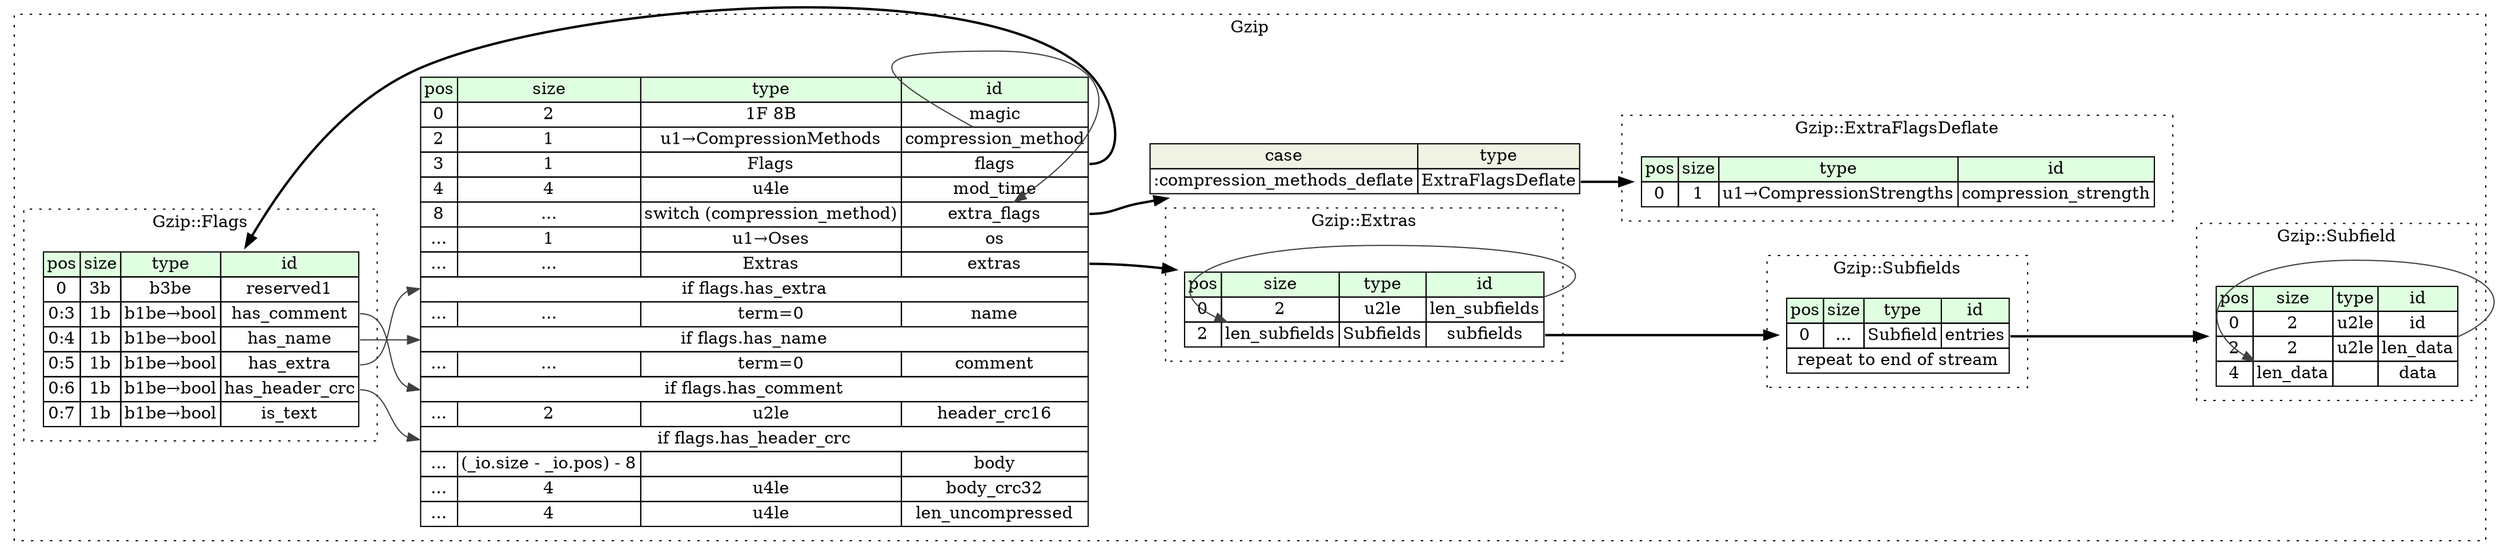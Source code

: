 digraph {
	rankdir=LR;
	node [shape=plaintext];
	subgraph cluster__gzip {
		label="Gzip";
		graph[style=dotted];

		gzip__seq [label=<<TABLE BORDER="0" CELLBORDER="1" CELLSPACING="0">
			<TR><TD BGCOLOR="#E0FFE0">pos</TD><TD BGCOLOR="#E0FFE0">size</TD><TD BGCOLOR="#E0FFE0">type</TD><TD BGCOLOR="#E0FFE0">id</TD></TR>
			<TR><TD PORT="magic_pos">0</TD><TD PORT="magic_size">2</TD><TD>1F 8B</TD><TD PORT="magic_type">magic</TD></TR>
			<TR><TD PORT="compression_method_pos">2</TD><TD PORT="compression_method_size">1</TD><TD>u1→CompressionMethods</TD><TD PORT="compression_method_type">compression_method</TD></TR>
			<TR><TD PORT="flags_pos">3</TD><TD PORT="flags_size">1</TD><TD>Flags</TD><TD PORT="flags_type">flags</TD></TR>
			<TR><TD PORT="mod_time_pos">4</TD><TD PORT="mod_time_size">4</TD><TD>u4le</TD><TD PORT="mod_time_type">mod_time</TD></TR>
			<TR><TD PORT="extra_flags_pos">8</TD><TD PORT="extra_flags_size">...</TD><TD>switch (compression_method)</TD><TD PORT="extra_flags_type">extra_flags</TD></TR>
			<TR><TD PORT="os_pos">...</TD><TD PORT="os_size">1</TD><TD>u1→Oses</TD><TD PORT="os_type">os</TD></TR>
			<TR><TD PORT="extras_pos">...</TD><TD PORT="extras_size">...</TD><TD>Extras</TD><TD PORT="extras_type">extras</TD></TR>
			<TR><TD COLSPAN="4" PORT="extras__if">if flags.has_extra</TD></TR>
			<TR><TD PORT="name_pos">...</TD><TD PORT="name_size">...</TD><TD>term=0</TD><TD PORT="name_type">name</TD></TR>
			<TR><TD COLSPAN="4" PORT="name__if">if flags.has_name</TD></TR>
			<TR><TD PORT="comment_pos">...</TD><TD PORT="comment_size">...</TD><TD>term=0</TD><TD PORT="comment_type">comment</TD></TR>
			<TR><TD COLSPAN="4" PORT="comment__if">if flags.has_comment</TD></TR>
			<TR><TD PORT="header_crc16_pos">...</TD><TD PORT="header_crc16_size">2</TD><TD>u2le</TD><TD PORT="header_crc16_type">header_crc16</TD></TR>
			<TR><TD COLSPAN="4" PORT="header_crc16__if">if flags.has_header_crc</TD></TR>
			<TR><TD PORT="body_pos">...</TD><TD PORT="body_size">(_io.size - _io.pos) - 8</TD><TD></TD><TD PORT="body_type">body</TD></TR>
			<TR><TD PORT="body_crc32_pos">...</TD><TD PORT="body_crc32_size">4</TD><TD>u4le</TD><TD PORT="body_crc32_type">body_crc32</TD></TR>
			<TR><TD PORT="len_uncompressed_pos">...</TD><TD PORT="len_uncompressed_size">4</TD><TD>u4le</TD><TD PORT="len_uncompressed_type">len_uncompressed</TD></TR>
		</TABLE>>];
gzip__seq_extra_flags_switch [label=<<TABLE BORDER="0" CELLBORDER="1" CELLSPACING="0">
	<TR><TD BGCOLOR="#F0F2E4">case</TD><TD BGCOLOR="#F0F2E4">type</TD></TR>
	<TR><TD>:compression_methods_deflate</TD><TD PORT="case0">ExtraFlagsDeflate</TD></TR>
</TABLE>>];
		subgraph cluster__extra_flags_deflate {
			label="Gzip::ExtraFlagsDeflate";
			graph[style=dotted];

			extra_flags_deflate__seq [label=<<TABLE BORDER="0" CELLBORDER="1" CELLSPACING="0">
				<TR><TD BGCOLOR="#E0FFE0">pos</TD><TD BGCOLOR="#E0FFE0">size</TD><TD BGCOLOR="#E0FFE0">type</TD><TD BGCOLOR="#E0FFE0">id</TD></TR>
				<TR><TD PORT="compression_strength_pos">0</TD><TD PORT="compression_strength_size">1</TD><TD>u1→CompressionStrengths</TD><TD PORT="compression_strength_type">compression_strength</TD></TR>
			</TABLE>>];
		}
		subgraph cluster__extras {
			label="Gzip::Extras";
			graph[style=dotted];

			extras__seq [label=<<TABLE BORDER="0" CELLBORDER="1" CELLSPACING="0">
				<TR><TD BGCOLOR="#E0FFE0">pos</TD><TD BGCOLOR="#E0FFE0">size</TD><TD BGCOLOR="#E0FFE0">type</TD><TD BGCOLOR="#E0FFE0">id</TD></TR>
				<TR><TD PORT="len_subfields_pos">0</TD><TD PORT="len_subfields_size">2</TD><TD>u2le</TD><TD PORT="len_subfields_type">len_subfields</TD></TR>
				<TR><TD PORT="subfields_pos">2</TD><TD PORT="subfields_size">len_subfields</TD><TD>Subfields</TD><TD PORT="subfields_type">subfields</TD></TR>
			</TABLE>>];
		}
		subgraph cluster__flags {
			label="Gzip::Flags";
			graph[style=dotted];

			flags__seq [label=<<TABLE BORDER="0" CELLBORDER="1" CELLSPACING="0">
				<TR><TD BGCOLOR="#E0FFE0">pos</TD><TD BGCOLOR="#E0FFE0">size</TD><TD BGCOLOR="#E0FFE0">type</TD><TD BGCOLOR="#E0FFE0">id</TD></TR>
				<TR><TD PORT="reserved1_pos">0</TD><TD PORT="reserved1_size">3b</TD><TD>b3be</TD><TD PORT="reserved1_type">reserved1</TD></TR>
				<TR><TD PORT="has_comment_pos">0:3</TD><TD PORT="has_comment_size">1b</TD><TD>b1be→bool</TD><TD PORT="has_comment_type">has_comment</TD></TR>
				<TR><TD PORT="has_name_pos">0:4</TD><TD PORT="has_name_size">1b</TD><TD>b1be→bool</TD><TD PORT="has_name_type">has_name</TD></TR>
				<TR><TD PORT="has_extra_pos">0:5</TD><TD PORT="has_extra_size">1b</TD><TD>b1be→bool</TD><TD PORT="has_extra_type">has_extra</TD></TR>
				<TR><TD PORT="has_header_crc_pos">0:6</TD><TD PORT="has_header_crc_size">1b</TD><TD>b1be→bool</TD><TD PORT="has_header_crc_type">has_header_crc</TD></TR>
				<TR><TD PORT="is_text_pos">0:7</TD><TD PORT="is_text_size">1b</TD><TD>b1be→bool</TD><TD PORT="is_text_type">is_text</TD></TR>
			</TABLE>>];
		}
		subgraph cluster__subfield {
			label="Gzip::Subfield";
			graph[style=dotted];

			subfield__seq [label=<<TABLE BORDER="0" CELLBORDER="1" CELLSPACING="0">
				<TR><TD BGCOLOR="#E0FFE0">pos</TD><TD BGCOLOR="#E0FFE0">size</TD><TD BGCOLOR="#E0FFE0">type</TD><TD BGCOLOR="#E0FFE0">id</TD></TR>
				<TR><TD PORT="id_pos">0</TD><TD PORT="id_size">2</TD><TD>u2le</TD><TD PORT="id_type">id</TD></TR>
				<TR><TD PORT="len_data_pos">2</TD><TD PORT="len_data_size">2</TD><TD>u2le</TD><TD PORT="len_data_type">len_data</TD></TR>
				<TR><TD PORT="data_pos">4</TD><TD PORT="data_size">len_data</TD><TD></TD><TD PORT="data_type">data</TD></TR>
			</TABLE>>];
		}
		subgraph cluster__subfields {
			label="Gzip::Subfields";
			graph[style=dotted];

			subfields__seq [label=<<TABLE BORDER="0" CELLBORDER="1" CELLSPACING="0">
				<TR><TD BGCOLOR="#E0FFE0">pos</TD><TD BGCOLOR="#E0FFE0">size</TD><TD BGCOLOR="#E0FFE0">type</TD><TD BGCOLOR="#E0FFE0">id</TD></TR>
				<TR><TD PORT="entries_pos">0</TD><TD PORT="entries_size">...</TD><TD>Subfield</TD><TD PORT="entries_type">entries</TD></TR>
				<TR><TD COLSPAN="4" PORT="entries__repeat">repeat to end of stream</TD></TR>
			</TABLE>>];
		}
	}
	gzip__seq:flags_type -> flags__seq [style=bold];
	gzip__seq:extra_flags_type -> gzip__seq_extra_flags_switch [style=bold];
	gzip__seq_extra_flags_switch:case0 -> extra_flags_deflate__seq [style=bold];
	gzip__seq:compression_method_type -> gzip__seq:extra_flags_type [color="#404040"];
	gzip__seq:extras_type -> extras__seq [style=bold];
	flags__seq:has_extra_type -> gzip__seq:extras__if [color="#404040"];
	flags__seq:has_name_type -> gzip__seq:name__if [color="#404040"];
	flags__seq:has_comment_type -> gzip__seq:comment__if [color="#404040"];
	flags__seq:has_header_crc_type -> gzip__seq:header_crc16__if [color="#404040"];
	extras__seq:len_subfields_type -> extras__seq:subfields_size [color="#404040"];
	extras__seq:subfields_type -> subfields__seq [style=bold];
	subfield__seq:len_data_type -> subfield__seq:data_size [color="#404040"];
	subfields__seq:entries_type -> subfield__seq [style=bold];
}
